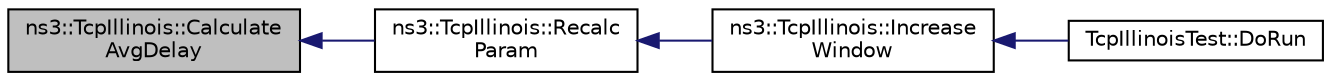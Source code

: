 digraph "ns3::TcpIllinois::CalculateAvgDelay"
{
  edge [fontname="Helvetica",fontsize="10",labelfontname="Helvetica",labelfontsize="10"];
  node [fontname="Helvetica",fontsize="10",shape=record];
  rankdir="LR";
  Node1 [label="ns3::TcpIllinois::Calculate\lAvgDelay",height=0.2,width=0.4,color="black", fillcolor="grey75", style="filled", fontcolor="black"];
  Node1 -> Node2 [dir="back",color="midnightblue",fontsize="10",style="solid"];
  Node2 [label="ns3::TcpIllinois::Recalc\lParam",height=0.2,width=0.4,color="black", fillcolor="white", style="filled",URL="$dc/dd1/classns3_1_1TcpIllinois.html#a15c2ea39f742b9cb8ae4fe4723059837",tooltip="Recalculate alpha and beta every RTT. "];
  Node2 -> Node3 [dir="back",color="midnightblue",fontsize="10",style="solid"];
  Node3 [label="ns3::TcpIllinois::Increase\lWindow",height=0.2,width=0.4,color="black", fillcolor="white", style="filled",URL="$dc/dd1/classns3_1_1TcpIllinois.html#aed96b4a9fcf68ca3c290e4e7114d13c7",tooltip="Adjust cwnd following Illinois congestion avoidance algorithm. "];
  Node3 -> Node4 [dir="back",color="midnightblue",fontsize="10",style="solid"];
  Node4 [label="TcpIllinoisTest::DoRun",height=0.2,width=0.4,color="black", fillcolor="white", style="filled",URL="$de/d2d/classTcpIllinoisTest.html#a496fabd3bdc6378fda2a552d7cc202c9",tooltip="Implementation to actually run this TestCase. "];
}
